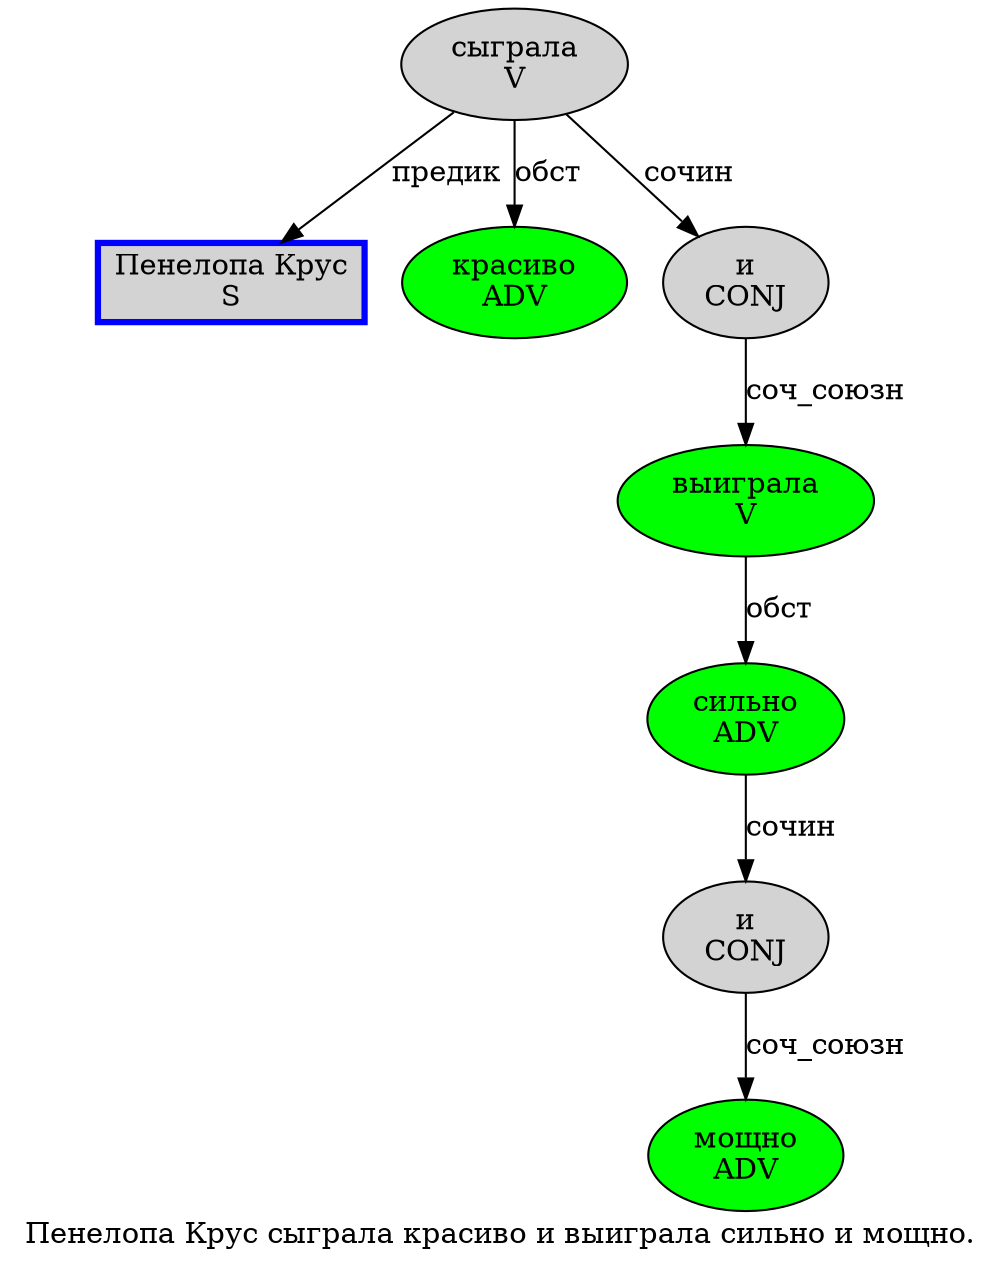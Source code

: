 digraph SENTENCE_6 {
	graph [label="Пенелопа Крус сыграла красиво и выиграла сильно и мощно."]
	node [style=filled]
		0 [label="Пенелопа Крус
S" color=blue fillcolor=lightgray penwidth=3 shape=box]
		1 [label="сыграла
V" color="" fillcolor=lightgray penwidth=1 shape=ellipse]
		2 [label="красиво
ADV" color="" fillcolor=green penwidth=1 shape=ellipse]
		3 [label="и
CONJ" color="" fillcolor=lightgray penwidth=1 shape=ellipse]
		4 [label="выиграла
V" color="" fillcolor=green penwidth=1 shape=ellipse]
		5 [label="сильно
ADV" color="" fillcolor=green penwidth=1 shape=ellipse]
		6 [label="и
CONJ" color="" fillcolor=lightgray penwidth=1 shape=ellipse]
		7 [label="мощно
ADV" color="" fillcolor=green penwidth=1 shape=ellipse]
			1 -> 0 [label="предик"]
			1 -> 2 [label="обст"]
			1 -> 3 [label="сочин"]
			6 -> 7 [label="соч_союзн"]
			4 -> 5 [label="обст"]
			3 -> 4 [label="соч_союзн"]
			5 -> 6 [label="сочин"]
}
